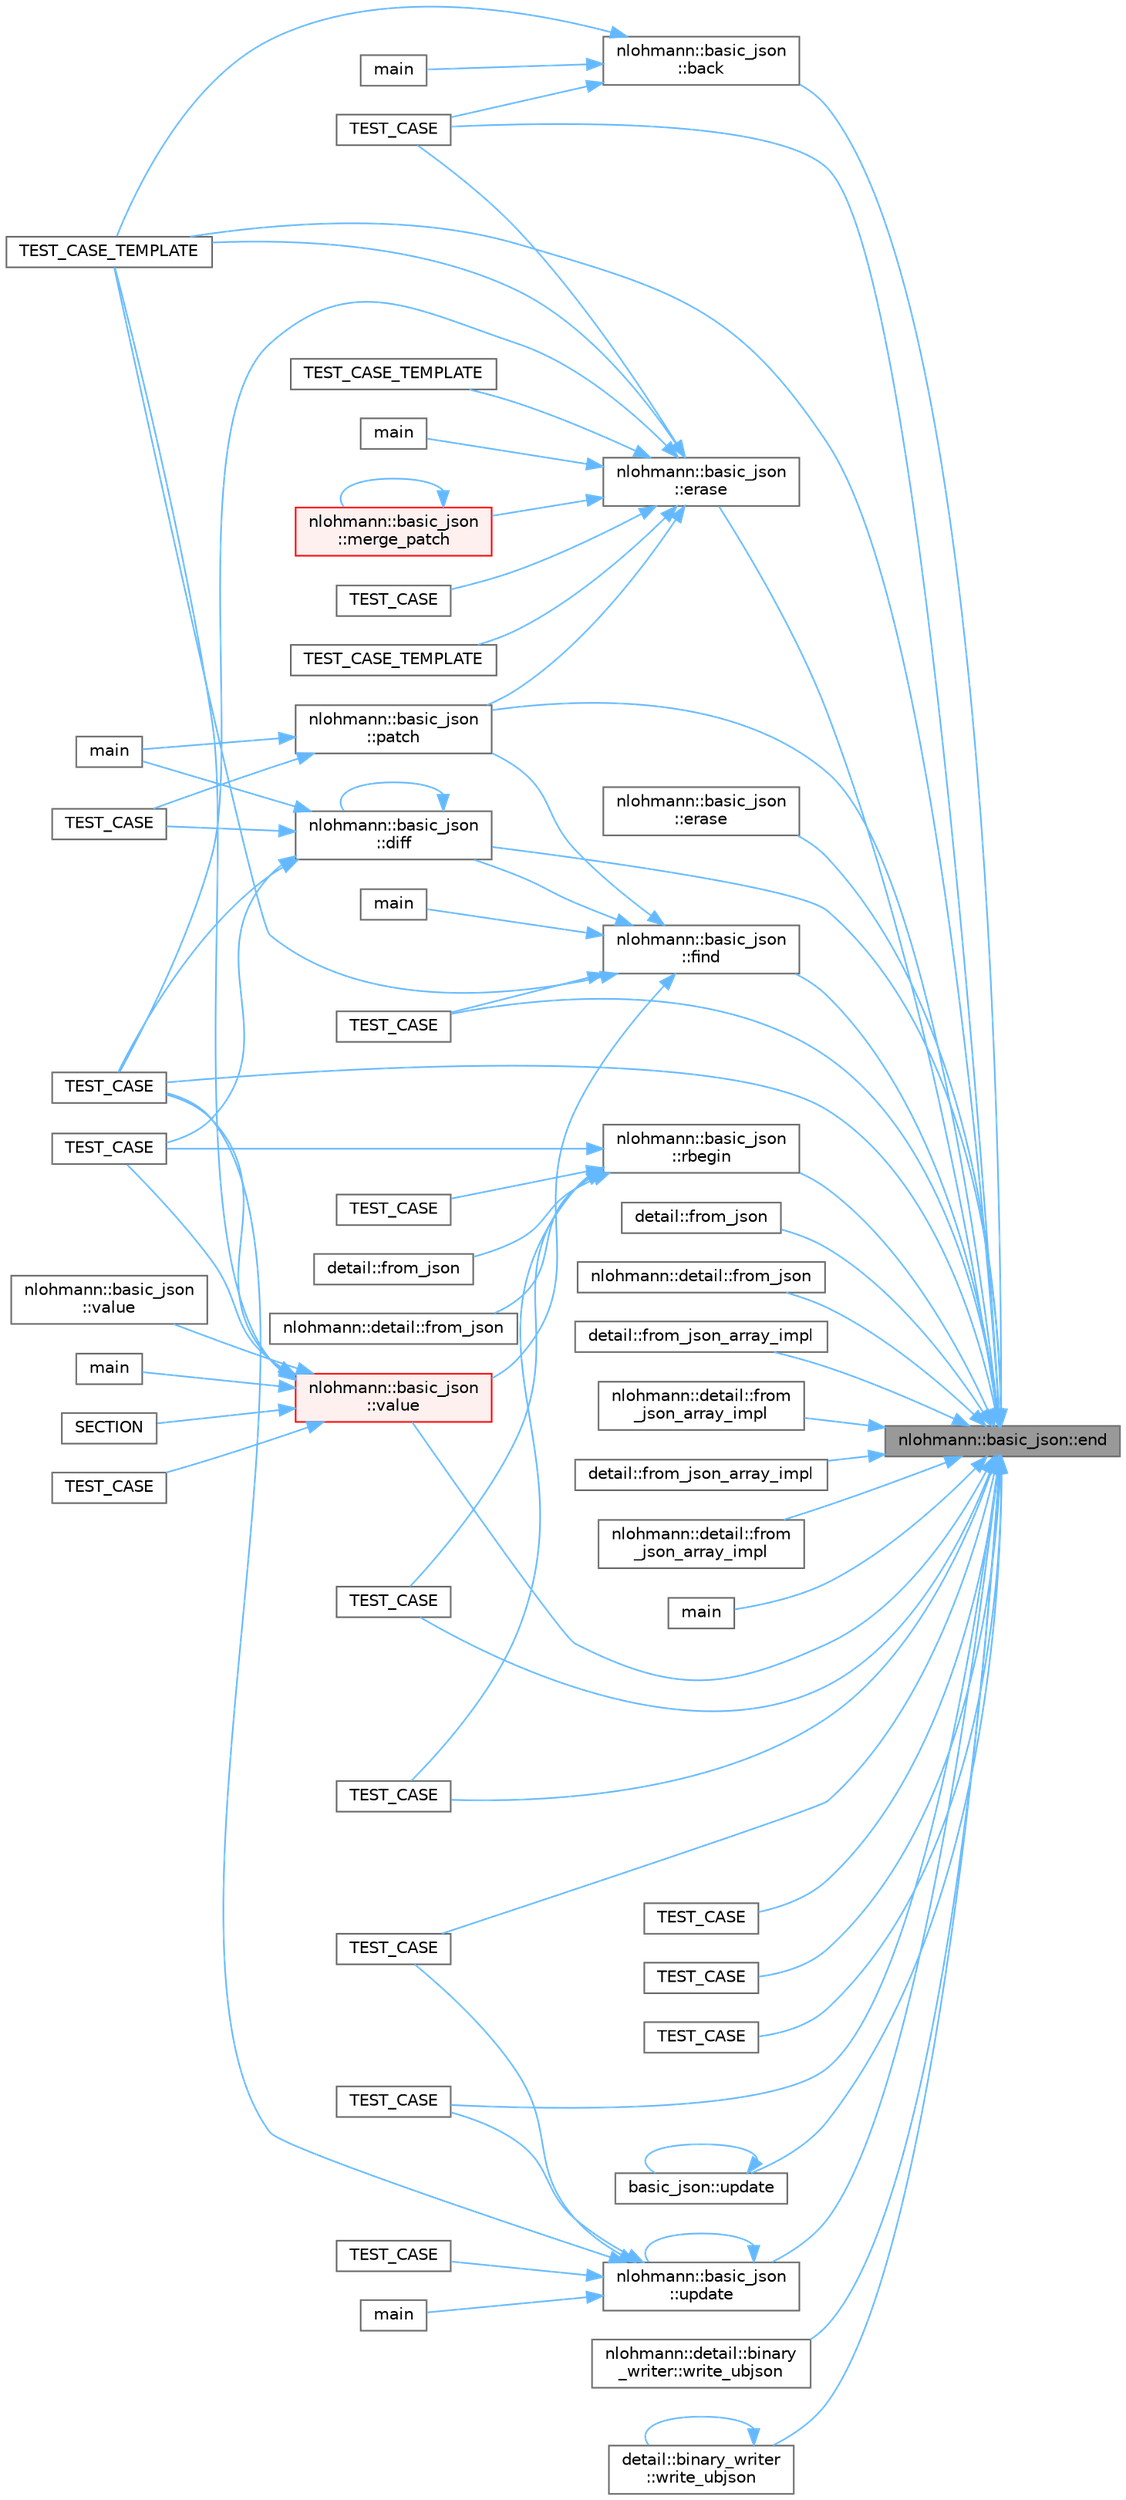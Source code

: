 digraph "nlohmann::basic_json::end"
{
 // LATEX_PDF_SIZE
  bgcolor="transparent";
  edge [fontname=Helvetica,fontsize=10,labelfontname=Helvetica,labelfontsize=10];
  node [fontname=Helvetica,fontsize=10,shape=box,height=0.2,width=0.4];
  rankdir="RL";
  Node1 [id="Node000001",label="nlohmann::basic_json::end",height=0.2,width=0.4,color="gray40", fillcolor="grey60", style="filled", fontcolor="black",tooltip="returns an iterator to one past the last element"];
  Node1 -> Node2 [id="edge1_Node000001_Node000002",dir="back",color="steelblue1",style="solid",tooltip=" "];
  Node2 [id="Node000002",label="nlohmann::basic_json\l::back",height=0.2,width=0.4,color="grey40", fillcolor="white", style="filled",URL="$classnlohmann_1_1basic__json.html#a30914ad0767ccdc3633f88a906ed7dfa",tooltip="access the last element"];
  Node2 -> Node3 [id="edge2_Node000002_Node000003",dir="back",color="steelblue1",style="solid",tooltip=" "];
  Node3 [id="Node000003",label="main",height=0.2,width=0.4,color="grey40", fillcolor="white", style="filled",URL="$back_8cpp.html#ae66f6b31b5ad750f1fe042a706a4e3d4",tooltip=" "];
  Node2 -> Node4 [id="edge3_Node000002_Node000004",dir="back",color="steelblue1",style="solid",tooltip=" "];
  Node4 [id="Node000004",label="TEST_CASE",height=0.2,width=0.4,color="grey40", fillcolor="white", style="filled",URL="$unit-element__access1_8cpp.html#ac3cdeddaeb0e496475b99983c300a4df",tooltip=" "];
  Node2 -> Node5 [id="edge4_Node000002_Node000005",dir="back",color="steelblue1",style="solid",tooltip=" "];
  Node5 [id="Node000005",label="TEST_CASE_TEMPLATE",height=0.2,width=0.4,color="grey40", fillcolor="white", style="filled",URL="$unit-element__access2_8cpp.html#a8c70ca5142836683e1b02f29e39036a1",tooltip=" "];
  Node1 -> Node6 [id="edge5_Node000001_Node000006",dir="back",color="steelblue1",style="solid",tooltip=" "];
  Node6 [id="Node000006",label="nlohmann::basic_json\l::diff",height=0.2,width=0.4,color="grey40", fillcolor="white", style="filled",URL="$classnlohmann_1_1basic__json.html#a1c1f21327df91a4dd6c5f5a107240385",tooltip="creates a diff as a JSON patch"];
  Node6 -> Node6 [id="edge6_Node000006_Node000006",dir="back",color="steelblue1",style="solid",tooltip=" "];
  Node6 -> Node7 [id="edge7_Node000006_Node000007",dir="back",color="steelblue1",style="solid",tooltip=" "];
  Node7 [id="Node000007",label="main",height=0.2,width=0.4,color="grey40", fillcolor="white", style="filled",URL="$diff_8cpp.html#ae66f6b31b5ad750f1fe042a706a4e3d4",tooltip=" "];
  Node6 -> Node8 [id="edge8_Node000006_Node000008",dir="back",color="steelblue1",style="solid",tooltip=" "];
  Node8 [id="Node000008",label="TEST_CASE",height=0.2,width=0.4,color="grey40", fillcolor="white", style="filled",URL="$unit-json__patch_8cpp.html#a58658ae29d75546f62ea0ceb24fd3b20",tooltip=" "];
  Node6 -> Node9 [id="edge9_Node000006_Node000009",dir="back",color="steelblue1",style="solid",tooltip=" "];
  Node9 [id="Node000009",label="TEST_CASE",height=0.2,width=0.4,color="grey40", fillcolor="white", style="filled",URL="$unit-regression1_8cpp.html#aaf8ede2ee452657fac3746e57b58c22c",tooltip=" "];
  Node6 -> Node10 [id="edge10_Node000006_Node000010",dir="back",color="steelblue1",style="solid",tooltip=" "];
  Node10 [id="Node000010",label="TEST_CASE",height=0.2,width=0.4,color="grey40", fillcolor="white", style="filled",URL="$unit-regression2_8cpp.html#ae883c8adabfa3509d184fc46902df3bb",tooltip=" "];
  Node1 -> Node11 [id="edge11_Node000001_Node000011",dir="back",color="steelblue1",style="solid",tooltip=" "];
  Node11 [id="Node000011",label="nlohmann::basic_json\l::erase",height=0.2,width=0.4,color="grey40", fillcolor="white", style="filled",URL="$classnlohmann_1_1basic__json.html#a8ac83750e267e37d5d47591eb44cce42",tooltip="remove elements given an iterator range"];
  Node1 -> Node12 [id="edge12_Node000001_Node000012",dir="back",color="steelblue1",style="solid",tooltip=" "];
  Node12 [id="Node000012",label="nlohmann::basic_json\l::erase",height=0.2,width=0.4,color="grey40", fillcolor="white", style="filled",URL="$classnlohmann_1_1basic__json.html#a494632b69bbe1d0153d3bedad0901b8e",tooltip="remove element given an iterator"];
  Node12 -> Node13 [id="edge13_Node000012_Node000013",dir="back",color="steelblue1",style="solid",tooltip=" "];
  Node13 [id="Node000013",label="main",height=0.2,width=0.4,color="grey40", fillcolor="white", style="filled",URL="$erase_____iterator_type_8cpp.html#ae66f6b31b5ad750f1fe042a706a4e3d4",tooltip=" "];
  Node12 -> Node14 [id="edge14_Node000012_Node000014",dir="back",color="steelblue1",style="solid",tooltip=" "];
  Node14 [id="Node000014",label="nlohmann::basic_json\l::merge_patch",height=0.2,width=0.4,color="red", fillcolor="#FFF0F0", style="filled",URL="$classnlohmann_1_1basic__json.html#a844a77cb154752d12118f10af26d54cb",tooltip="applies a JSON Merge Patch"];
  Node14 -> Node14 [id="edge15_Node000014_Node000014",dir="back",color="steelblue1",style="solid",tooltip=" "];
  Node12 -> Node17 [id="edge16_Node000012_Node000017",dir="back",color="steelblue1",style="solid",tooltip=" "];
  Node17 [id="Node000017",label="nlohmann::basic_json\l::patch",height=0.2,width=0.4,color="grey40", fillcolor="white", style="filled",URL="$classnlohmann_1_1basic__json.html#adcc786998f220a5b3083ee8a37c4553e",tooltip="applies a JSON patch"];
  Node17 -> Node7 [id="edge17_Node000017_Node000007",dir="back",color="steelblue1",style="solid",tooltip=" "];
  Node17 -> Node8 [id="edge18_Node000017_Node000008",dir="back",color="steelblue1",style="solid",tooltip=" "];
  Node12 -> Node4 [id="edge19_Node000012_Node000004",dir="back",color="steelblue1",style="solid",tooltip=" "];
  Node12 -> Node18 [id="edge20_Node000012_Node000018",dir="back",color="steelblue1",style="solid",tooltip=" "];
  Node18 [id="Node000018",label="TEST_CASE",height=0.2,width=0.4,color="grey40", fillcolor="white", style="filled",URL="$unit-ordered__json_8cpp.html#ac93bcd80fa7cf57ba6cf8755cd113979",tooltip=" "];
  Node12 -> Node10 [id="edge21_Node000012_Node000010",dir="back",color="steelblue1",style="solid",tooltip=" "];
  Node12 -> Node5 [id="edge22_Node000012_Node000005",dir="back",color="steelblue1",style="solid",tooltip=" "];
  Node12 -> Node19 [id="edge23_Node000012_Node000019",dir="back",color="steelblue1",style="solid",tooltip=" "];
  Node19 [id="Node000019",label="TEST_CASE_TEMPLATE",height=0.2,width=0.4,color="grey40", fillcolor="white", style="filled",URL="$unit-udt__macro_8cpp.html#ae7425163f7884cae012689131ecb7f54",tooltip=" "];
  Node12 -> Node20 [id="edge24_Node000012_Node000020",dir="back",color="steelblue1",style="solid",tooltip=" "];
  Node20 [id="Node000020",label="TEST_CASE_TEMPLATE",height=0.2,width=0.4,color="grey40", fillcolor="white", style="filled",URL="$unit-udt__macro_8cpp.html#a189a6ea914def5810f14f3ac8da016a1",tooltip=" "];
  Node1 -> Node21 [id="edge25_Node000001_Node000021",dir="back",color="steelblue1",style="solid",tooltip=" "];
  Node21 [id="Node000021",label="nlohmann::basic_json\l::find",height=0.2,width=0.4,color="grey40", fillcolor="white", style="filled",URL="$classnlohmann_1_1basic__json.html#acdf9b3aab82dcf443dd91ca5ec06b80c",tooltip="find an element in a JSON object"];
  Node21 -> Node6 [id="edge26_Node000021_Node000006",dir="back",color="steelblue1",style="solid",tooltip=" "];
  Node21 -> Node22 [id="edge27_Node000021_Node000022",dir="back",color="steelblue1",style="solid",tooltip=" "];
  Node22 [id="Node000022",label="main",height=0.2,width=0.4,color="grey40", fillcolor="white", style="filled",URL="$find____keytype_8c_09_0917_8cpp.html#ae66f6b31b5ad750f1fe042a706a4e3d4",tooltip=" "];
  Node21 -> Node17 [id="edge28_Node000021_Node000017",dir="back",color="steelblue1",style="solid",tooltip=" "];
  Node21 -> Node23 [id="edge29_Node000021_Node000023",dir="back",color="steelblue1",style="solid",tooltip=" "];
  Node23 [id="Node000023",label="TEST_CASE",height=0.2,width=0.4,color="grey40", fillcolor="white", style="filled",URL="$unit-meta_8cpp.html#aea1ef5c4bdd07b78cee3226dcd0b9f91",tooltip=" "];
  Node21 -> Node5 [id="edge30_Node000021_Node000005",dir="back",color="steelblue1",style="solid",tooltip=" "];
  Node21 -> Node24 [id="edge31_Node000021_Node000024",dir="back",color="steelblue1",style="solid",tooltip=" "];
  Node24 [id="Node000024",label="nlohmann::basic_json\l::value",height=0.2,width=0.4,color="red", fillcolor="#FFF0F0", style="filled",URL="$classnlohmann_1_1basic__json.html#a11641b35219676b225d9bd15c7677659",tooltip="access specified object element with default value"];
  Node24 -> Node25 [id="edge32_Node000024_Node000025",dir="back",color="steelblue1",style="solid",tooltip=" "];
  Node25 [id="Node000025",label="main",height=0.2,width=0.4,color="grey40", fillcolor="white", style="filled",URL="$items_8cpp.html#ae66f6b31b5ad750f1fe042a706a4e3d4",tooltip=" "];
  Node24 -> Node26 [id="edge33_Node000024_Node000026",dir="back",color="steelblue1",style="solid",tooltip=" "];
  Node26 [id="Node000026",label="SECTION",height=0.2,width=0.4,color="grey40", fillcolor="white", style="filled",URL="$unit-json__pointer_8cpp.html#a41f857de4180fb7fd3874e39e9d58a2b",tooltip=" "];
  Node24 -> Node27 [id="edge34_Node000024_Node000027",dir="back",color="steelblue1",style="solid",tooltip=" "];
  Node27 [id="Node000027",label="TEST_CASE",height=0.2,width=0.4,color="grey40", fillcolor="white", style="filled",URL="$unit-class__parser_8cpp.html#aa0249936738cc61255ba7c8cb7c7cf16",tooltip=" "];
  Node24 -> Node9 [id="edge35_Node000024_Node000009",dir="back",color="steelblue1",style="solid",tooltip=" "];
  Node24 -> Node10 [id="edge36_Node000024_Node000010",dir="back",color="steelblue1",style="solid",tooltip=" "];
  Node24 -> Node5 [id="edge37_Node000024_Node000005",dir="back",color="steelblue1",style="solid",tooltip=" "];
  Node24 -> Node28 [id="edge38_Node000024_Node000028",dir="back",color="steelblue1",style="solid",tooltip=" "];
  Node28 [id="Node000028",label="nlohmann::basic_json\l::value",height=0.2,width=0.4,color="grey40", fillcolor="white", style="filled",URL="$classnlohmann_1_1basic__json.html#a4658a584571c4180656f5268969ed0a1",tooltip="access specified object element via JSON Pointer with default value"];
  Node1 -> Node30 [id="edge39_Node000001_Node000030",dir="back",color="steelblue1",style="solid",tooltip=" "];
  Node30 [id="Node000030",label="detail::from_json",height=0.2,width=0.4,color="grey40", fillcolor="white", style="filled",URL="$namespacedetail.html#a1dee67b2f27eb606b7174ff7e7e56c49",tooltip=" "];
  Node1 -> Node31 [id="edge40_Node000001_Node000031",dir="back",color="steelblue1",style="solid",tooltip=" "];
  Node31 [id="Node000031",label="nlohmann::detail::from_json",height=0.2,width=0.4,color="grey40", fillcolor="white", style="filled",URL="$namespacenlohmann_1_1detail.html#a3df497b1d3977f071b488ecac1401517",tooltip=" "];
  Node1 -> Node32 [id="edge41_Node000001_Node000032",dir="back",color="steelblue1",style="solid",tooltip=" "];
  Node32 [id="Node000032",label="detail::from_json_array_impl",height=0.2,width=0.4,color="grey40", fillcolor="white", style="filled",URL="$namespacedetail.html#ae352d45d92aee512f9e16a808da911f8",tooltip=" "];
  Node1 -> Node33 [id="edge42_Node000001_Node000033",dir="back",color="steelblue1",style="solid",tooltip=" "];
  Node33 [id="Node000033",label="nlohmann::detail::from\l_json_array_impl",height=0.2,width=0.4,color="grey40", fillcolor="white", style="filled",URL="$namespacenlohmann_1_1detail.html#a3b306ea5f5176f748572ca5b1c9a4dda",tooltip=" "];
  Node1 -> Node34 [id="edge43_Node000001_Node000034",dir="back",color="steelblue1",style="solid",tooltip=" "];
  Node34 [id="Node000034",label="detail::from_json_array_impl",height=0.2,width=0.4,color="grey40", fillcolor="white", style="filled",URL="$namespacedetail.html#ab722e171d99403f14337366b5e0d3620",tooltip=" "];
  Node1 -> Node35 [id="edge44_Node000001_Node000035",dir="back",color="steelblue1",style="solid",tooltip=" "];
  Node35 [id="Node000035",label="nlohmann::detail::from\l_json_array_impl",height=0.2,width=0.4,color="grey40", fillcolor="white", style="filled",URL="$namespacenlohmann_1_1detail.html#a7c06b590679604ecb0ea2a3b62bd254b",tooltip=" "];
  Node1 -> Node36 [id="edge45_Node000001_Node000036",dir="back",color="steelblue1",style="solid",tooltip=" "];
  Node36 [id="Node000036",label="main",height=0.2,width=0.4,color="grey40", fillcolor="white", style="filled",URL="$insert____ilist_8cpp.html#ae66f6b31b5ad750f1fe042a706a4e3d4",tooltip=" "];
  Node1 -> Node17 [id="edge46_Node000001_Node000017",dir="back",color="steelblue1",style="solid",tooltip=" "];
  Node1 -> Node37 [id="edge47_Node000001_Node000037",dir="back",color="steelblue1",style="solid",tooltip=" "];
  Node37 [id="Node000037",label="nlohmann::basic_json\l::rbegin",height=0.2,width=0.4,color="grey40", fillcolor="white", style="filled",URL="$classnlohmann_1_1basic__json.html#aff8e38cd973bc94557fa8d36433c0e4c",tooltip="returns an iterator to the reverse-beginning"];
  Node37 -> Node38 [id="edge48_Node000037_Node000038",dir="back",color="steelblue1",style="solid",tooltip=" "];
  Node38 [id="Node000038",label="detail::from_json",height=0.2,width=0.4,color="grey40", fillcolor="white", style="filled",URL="$namespacedetail.html#a906affddceb2daa6a462c5c02ce53761",tooltip=" "];
  Node37 -> Node39 [id="edge49_Node000037_Node000039",dir="back",color="steelblue1",style="solid",tooltip=" "];
  Node39 [id="Node000039",label="nlohmann::detail::from_json",height=0.2,width=0.4,color="grey40", fillcolor="white", style="filled",URL="$namespacenlohmann_1_1detail.html#a5cfb765aad92795abd7fda29d017272a",tooltip=" "];
  Node37 -> Node40 [id="edge50_Node000037_Node000040",dir="back",color="steelblue1",style="solid",tooltip=" "];
  Node40 [id="Node000040",label="TEST_CASE",height=0.2,width=0.4,color="grey40", fillcolor="white", style="filled",URL="$unit-capacity_8cpp.html#aa7cd27113fe11aadbd2fc85683fdb99d",tooltip=" "];
  Node37 -> Node41 [id="edge51_Node000037_Node000041",dir="back",color="steelblue1",style="solid",tooltip=" "];
  Node41 [id="Node000041",label="TEST_CASE",height=0.2,width=0.4,color="grey40", fillcolor="white", style="filled",URL="$unit-iterators1_8cpp.html#a275a70b6b4b2851cdeb0e29b99637d5f",tooltip=" "];
  Node37 -> Node42 [id="edge52_Node000037_Node000042",dir="back",color="steelblue1",style="solid",tooltip=" "];
  Node42 [id="Node000042",label="TEST_CASE",height=0.2,width=0.4,color="grey40", fillcolor="white", style="filled",URL="$unit-iterators2_8cpp.html#a4da24b23faf415fb9c92205ace5d71bd",tooltip=" "];
  Node37 -> Node9 [id="edge53_Node000037_Node000009",dir="back",color="steelblue1",style="solid",tooltip=" "];
  Node1 -> Node43 [id="edge54_Node000001_Node000043",dir="back",color="steelblue1",style="solid",tooltip=" "];
  Node43 [id="Node000043",label="TEST_CASE",height=0.2,width=0.4,color="grey40", fillcolor="white", style="filled",URL="$unit-diagnostics_8cpp.html#a6801498ecbac16b421ee28d387aa5957",tooltip=" "];
  Node1 -> Node40 [id="edge55_Node000001_Node000040",dir="back",color="steelblue1",style="solid",tooltip=" "];
  Node1 -> Node44 [id="edge56_Node000001_Node000044",dir="back",color="steelblue1",style="solid",tooltip=" "];
  Node44 [id="Node000044",label="TEST_CASE",height=0.2,width=0.4,color="grey40", fillcolor="white", style="filled",URL="$unit-concepts_8cpp.html#a2ae2548ae071f29108456fa3e4ff5aea",tooltip=" "];
  Node1 -> Node45 [id="edge57_Node000001_Node000045",dir="back",color="steelblue1",style="solid",tooltip=" "];
  Node45 [id="Node000045",label="TEST_CASE",height=0.2,width=0.4,color="grey40", fillcolor="white", style="filled",URL="$unit-constructor1_8cpp.html#a828e2e005a2167d448df1fed0a98ce86",tooltip=" "];
  Node1 -> Node4 [id="edge58_Node000001_Node000004",dir="back",color="steelblue1",style="solid",tooltip=" "];
  Node1 -> Node46 [id="edge59_Node000001_Node000046",dir="back",color="steelblue1",style="solid",tooltip=" "];
  Node46 [id="Node000046",label="TEST_CASE",height=0.2,width=0.4,color="grey40", fillcolor="white", style="filled",URL="$unit-class__iterator_8cpp.html#aadb2f12777e020d5e5e82b03c70115ff",tooltip=" "];
  Node1 -> Node41 [id="edge60_Node000001_Node000041",dir="back",color="steelblue1",style="solid",tooltip=" "];
  Node1 -> Node10 [id="edge61_Node000001_Node000010",dir="back",color="steelblue1",style="solid",tooltip=" "];
  Node1 -> Node47 [id="edge62_Node000001_Node000047",dir="back",color="steelblue1",style="solid",tooltip=" "];
  Node47 [id="Node000047",label="TEST_CASE",height=0.2,width=0.4,color="grey40", fillcolor="white", style="filled",URL="$unit-diagnostics_8cpp.html#a5c05ed478a928f5b436e301f7dc40c00",tooltip=" "];
  Node1 -> Node23 [id="edge63_Node000001_Node000023",dir="back",color="steelblue1",style="solid",tooltip=" "];
  Node1 -> Node5 [id="edge64_Node000001_Node000005",dir="back",color="steelblue1",style="solid",tooltip=" "];
  Node1 -> Node48 [id="edge65_Node000001_Node000048",dir="back",color="steelblue1",style="solid",tooltip=" "];
  Node48 [id="Node000048",label="basic_json::update",height=0.2,width=0.4,color="grey40", fillcolor="white", style="filled",URL="$classbasic__json.html#a3819f393e82396782ccc22785575b01d",tooltip="updates a JSON object from another object, overwriting existing keys"];
  Node48 -> Node48 [id="edge66_Node000048_Node000048",dir="back",color="steelblue1",style="solid",tooltip=" "];
  Node1 -> Node49 [id="edge67_Node000001_Node000049",dir="back",color="steelblue1",style="solid",tooltip=" "];
  Node49 [id="Node000049",label="nlohmann::basic_json\l::update",height=0.2,width=0.4,color="grey40", fillcolor="white", style="filled",URL="$classnlohmann_1_1basic__json.html#a129a235796b3f95ec93d65c5e4e9fa41",tooltip="updates a JSON object from another object, overwriting existing keys"];
  Node49 -> Node50 [id="edge68_Node000049_Node000050",dir="back",color="steelblue1",style="solid",tooltip=" "];
  Node50 [id="Node000050",label="main",height=0.2,width=0.4,color="grey40", fillcolor="white", style="filled",URL="$update_8cpp.html#ae66f6b31b5ad750f1fe042a706a4e3d4",tooltip=" "];
  Node49 -> Node43 [id="edge69_Node000049_Node000043",dir="back",color="steelblue1",style="solid",tooltip=" "];
  Node49 -> Node51 [id="edge70_Node000049_Node000051",dir="back",color="steelblue1",style="solid",tooltip=" "];
  Node51 [id="Node000051",label="TEST_CASE",height=0.2,width=0.4,color="grey40", fillcolor="white", style="filled",URL="$unit-modifiers_8cpp.html#ae2e88fedf427cb288c85ef149fe2214a",tooltip=" "];
  Node49 -> Node10 [id="edge71_Node000049_Node000010",dir="back",color="steelblue1",style="solid",tooltip=" "];
  Node49 -> Node47 [id="edge72_Node000049_Node000047",dir="back",color="steelblue1",style="solid",tooltip=" "];
  Node49 -> Node49 [id="edge73_Node000049_Node000049",dir="back",color="steelblue1",style="solid",tooltip=" "];
  Node1 -> Node24 [id="edge74_Node000001_Node000024",dir="back",color="steelblue1",style="solid",tooltip=" "];
  Node1 -> Node52 [id="edge75_Node000001_Node000052",dir="back",color="steelblue1",style="solid",tooltip=" "];
  Node52 [id="Node000052",label="nlohmann::detail::binary\l_writer::write_ubjson",height=0.2,width=0.4,color="grey40", fillcolor="white", style="filled",URL="$classnlohmann_1_1detail_1_1binary__writer.html#a0f6c65053d859269f88eb4ebb0cd7060",tooltip=" "];
  Node1 -> Node53 [id="edge76_Node000001_Node000053",dir="back",color="steelblue1",style="solid",tooltip=" "];
  Node53 [id="Node000053",label="detail::binary_writer\l::write_ubjson",height=0.2,width=0.4,color="grey40", fillcolor="white", style="filled",URL="$classdetail_1_1binary__writer.html#a972bec9688cbc5673bb482bbe9543e2a",tooltip=" "];
  Node53 -> Node53 [id="edge77_Node000053_Node000053",dir="back",color="steelblue1",style="solid",tooltip=" "];
}
